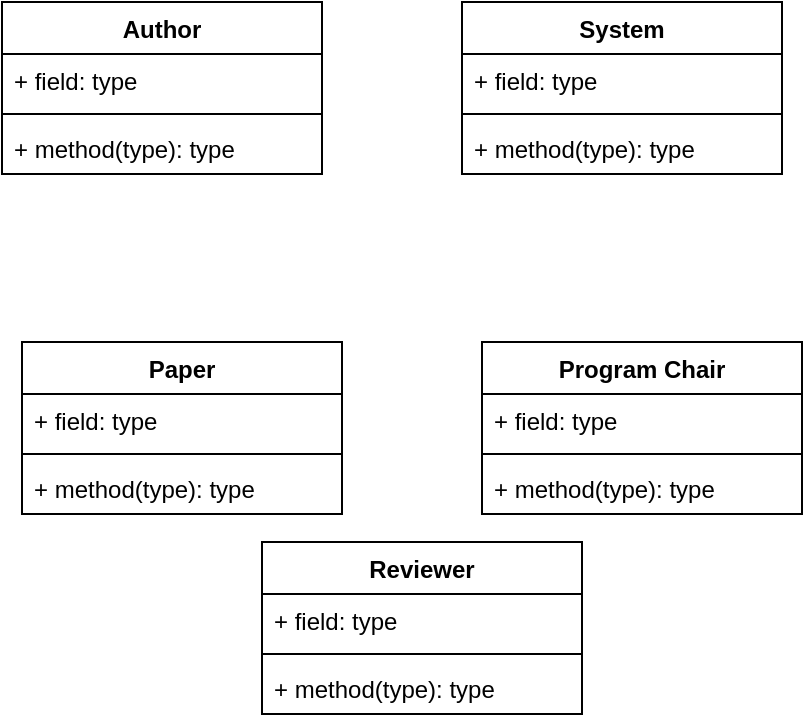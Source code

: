 <mxfile version="24.8.0">
  <diagram name="Page-1" id="E9FQwkqqb1RE17OgnNJm">
    <mxGraphModel dx="1050" dy="522" grid="1" gridSize="10" guides="1" tooltips="1" connect="1" arrows="1" fold="1" page="1" pageScale="1" pageWidth="850" pageHeight="1100" math="0" shadow="0">
      <root>
        <mxCell id="0" />
        <mxCell id="1" parent="0" />
        <mxCell id="FFobNiEl_I5hDZ-hdiMS-1" value="Author" style="swimlane;fontStyle=1;align=center;verticalAlign=top;childLayout=stackLayout;horizontal=1;startSize=26;horizontalStack=0;resizeParent=1;resizeParentMax=0;resizeLast=0;collapsible=1;marginBottom=0;whiteSpace=wrap;html=1;" vertex="1" parent="1">
          <mxGeometry x="230" y="190" width="160" height="86" as="geometry" />
        </mxCell>
        <mxCell id="FFobNiEl_I5hDZ-hdiMS-2" value="+ field: type" style="text;strokeColor=none;fillColor=none;align=left;verticalAlign=top;spacingLeft=4;spacingRight=4;overflow=hidden;rotatable=0;points=[[0,0.5],[1,0.5]];portConstraint=eastwest;whiteSpace=wrap;html=1;" vertex="1" parent="FFobNiEl_I5hDZ-hdiMS-1">
          <mxGeometry y="26" width="160" height="26" as="geometry" />
        </mxCell>
        <mxCell id="FFobNiEl_I5hDZ-hdiMS-3" value="" style="line;strokeWidth=1;fillColor=none;align=left;verticalAlign=middle;spacingTop=-1;spacingLeft=3;spacingRight=3;rotatable=0;labelPosition=right;points=[];portConstraint=eastwest;strokeColor=inherit;" vertex="1" parent="FFobNiEl_I5hDZ-hdiMS-1">
          <mxGeometry y="52" width="160" height="8" as="geometry" />
        </mxCell>
        <mxCell id="FFobNiEl_I5hDZ-hdiMS-4" value="+ method(type): type" style="text;strokeColor=none;fillColor=none;align=left;verticalAlign=top;spacingLeft=4;spacingRight=4;overflow=hidden;rotatable=0;points=[[0,0.5],[1,0.5]];portConstraint=eastwest;whiteSpace=wrap;html=1;" vertex="1" parent="FFobNiEl_I5hDZ-hdiMS-1">
          <mxGeometry y="60" width="160" height="26" as="geometry" />
        </mxCell>
        <mxCell id="FFobNiEl_I5hDZ-hdiMS-5" value="System" style="swimlane;fontStyle=1;align=center;verticalAlign=top;childLayout=stackLayout;horizontal=1;startSize=26;horizontalStack=0;resizeParent=1;resizeParentMax=0;resizeLast=0;collapsible=1;marginBottom=0;whiteSpace=wrap;html=1;" vertex="1" parent="1">
          <mxGeometry x="460" y="190" width="160" height="86" as="geometry" />
        </mxCell>
        <mxCell id="FFobNiEl_I5hDZ-hdiMS-6" value="+ field: type" style="text;strokeColor=none;fillColor=none;align=left;verticalAlign=top;spacingLeft=4;spacingRight=4;overflow=hidden;rotatable=0;points=[[0,0.5],[1,0.5]];portConstraint=eastwest;whiteSpace=wrap;html=1;" vertex="1" parent="FFobNiEl_I5hDZ-hdiMS-5">
          <mxGeometry y="26" width="160" height="26" as="geometry" />
        </mxCell>
        <mxCell id="FFobNiEl_I5hDZ-hdiMS-7" value="" style="line;strokeWidth=1;fillColor=none;align=left;verticalAlign=middle;spacingTop=-1;spacingLeft=3;spacingRight=3;rotatable=0;labelPosition=right;points=[];portConstraint=eastwest;strokeColor=inherit;" vertex="1" parent="FFobNiEl_I5hDZ-hdiMS-5">
          <mxGeometry y="52" width="160" height="8" as="geometry" />
        </mxCell>
        <mxCell id="FFobNiEl_I5hDZ-hdiMS-8" value="+ method(type): type" style="text;strokeColor=none;fillColor=none;align=left;verticalAlign=top;spacingLeft=4;spacingRight=4;overflow=hidden;rotatable=0;points=[[0,0.5],[1,0.5]];portConstraint=eastwest;whiteSpace=wrap;html=1;" vertex="1" parent="FFobNiEl_I5hDZ-hdiMS-5">
          <mxGeometry y="60" width="160" height="26" as="geometry" />
        </mxCell>
        <mxCell id="FFobNiEl_I5hDZ-hdiMS-9" value="Paper" style="swimlane;fontStyle=1;align=center;verticalAlign=top;childLayout=stackLayout;horizontal=1;startSize=26;horizontalStack=0;resizeParent=1;resizeParentMax=0;resizeLast=0;collapsible=1;marginBottom=0;whiteSpace=wrap;html=1;" vertex="1" parent="1">
          <mxGeometry x="240" y="360" width="160" height="86" as="geometry" />
        </mxCell>
        <mxCell id="FFobNiEl_I5hDZ-hdiMS-10" value="+ field: type" style="text;strokeColor=none;fillColor=none;align=left;verticalAlign=top;spacingLeft=4;spacingRight=4;overflow=hidden;rotatable=0;points=[[0,0.5],[1,0.5]];portConstraint=eastwest;whiteSpace=wrap;html=1;" vertex="1" parent="FFobNiEl_I5hDZ-hdiMS-9">
          <mxGeometry y="26" width="160" height="26" as="geometry" />
        </mxCell>
        <mxCell id="FFobNiEl_I5hDZ-hdiMS-11" value="" style="line;strokeWidth=1;fillColor=none;align=left;verticalAlign=middle;spacingTop=-1;spacingLeft=3;spacingRight=3;rotatable=0;labelPosition=right;points=[];portConstraint=eastwest;strokeColor=inherit;" vertex="1" parent="FFobNiEl_I5hDZ-hdiMS-9">
          <mxGeometry y="52" width="160" height="8" as="geometry" />
        </mxCell>
        <mxCell id="FFobNiEl_I5hDZ-hdiMS-12" value="+ method(type): type" style="text;strokeColor=none;fillColor=none;align=left;verticalAlign=top;spacingLeft=4;spacingRight=4;overflow=hidden;rotatable=0;points=[[0,0.5],[1,0.5]];portConstraint=eastwest;whiteSpace=wrap;html=1;" vertex="1" parent="FFobNiEl_I5hDZ-hdiMS-9">
          <mxGeometry y="60" width="160" height="26" as="geometry" />
        </mxCell>
        <mxCell id="FFobNiEl_I5hDZ-hdiMS-13" value="Program Chair" style="swimlane;fontStyle=1;align=center;verticalAlign=top;childLayout=stackLayout;horizontal=1;startSize=26;horizontalStack=0;resizeParent=1;resizeParentMax=0;resizeLast=0;collapsible=1;marginBottom=0;whiteSpace=wrap;html=1;" vertex="1" parent="1">
          <mxGeometry x="470" y="360" width="160" height="86" as="geometry" />
        </mxCell>
        <mxCell id="FFobNiEl_I5hDZ-hdiMS-14" value="+ field: type" style="text;strokeColor=none;fillColor=none;align=left;verticalAlign=top;spacingLeft=4;spacingRight=4;overflow=hidden;rotatable=0;points=[[0,0.5],[1,0.5]];portConstraint=eastwest;whiteSpace=wrap;html=1;" vertex="1" parent="FFobNiEl_I5hDZ-hdiMS-13">
          <mxGeometry y="26" width="160" height="26" as="geometry" />
        </mxCell>
        <mxCell id="FFobNiEl_I5hDZ-hdiMS-15" value="" style="line;strokeWidth=1;fillColor=none;align=left;verticalAlign=middle;spacingTop=-1;spacingLeft=3;spacingRight=3;rotatable=0;labelPosition=right;points=[];portConstraint=eastwest;strokeColor=inherit;" vertex="1" parent="FFobNiEl_I5hDZ-hdiMS-13">
          <mxGeometry y="52" width="160" height="8" as="geometry" />
        </mxCell>
        <mxCell id="FFobNiEl_I5hDZ-hdiMS-16" value="+ method(type): type" style="text;strokeColor=none;fillColor=none;align=left;verticalAlign=top;spacingLeft=4;spacingRight=4;overflow=hidden;rotatable=0;points=[[0,0.5],[1,0.5]];portConstraint=eastwest;whiteSpace=wrap;html=1;" vertex="1" parent="FFobNiEl_I5hDZ-hdiMS-13">
          <mxGeometry y="60" width="160" height="26" as="geometry" />
        </mxCell>
        <mxCell id="FFobNiEl_I5hDZ-hdiMS-17" value="Reviewer" style="swimlane;fontStyle=1;align=center;verticalAlign=top;childLayout=stackLayout;horizontal=1;startSize=26;horizontalStack=0;resizeParent=1;resizeParentMax=0;resizeLast=0;collapsible=1;marginBottom=0;whiteSpace=wrap;html=1;" vertex="1" parent="1">
          <mxGeometry x="360" y="460" width="160" height="86" as="geometry" />
        </mxCell>
        <mxCell id="FFobNiEl_I5hDZ-hdiMS-18" value="+ field: type" style="text;strokeColor=none;fillColor=none;align=left;verticalAlign=top;spacingLeft=4;spacingRight=4;overflow=hidden;rotatable=0;points=[[0,0.5],[1,0.5]];portConstraint=eastwest;whiteSpace=wrap;html=1;" vertex="1" parent="FFobNiEl_I5hDZ-hdiMS-17">
          <mxGeometry y="26" width="160" height="26" as="geometry" />
        </mxCell>
        <mxCell id="FFobNiEl_I5hDZ-hdiMS-19" value="" style="line;strokeWidth=1;fillColor=none;align=left;verticalAlign=middle;spacingTop=-1;spacingLeft=3;spacingRight=3;rotatable=0;labelPosition=right;points=[];portConstraint=eastwest;strokeColor=inherit;" vertex="1" parent="FFobNiEl_I5hDZ-hdiMS-17">
          <mxGeometry y="52" width="160" height="8" as="geometry" />
        </mxCell>
        <mxCell id="FFobNiEl_I5hDZ-hdiMS-20" value="+ method(type): type" style="text;strokeColor=none;fillColor=none;align=left;verticalAlign=top;spacingLeft=4;spacingRight=4;overflow=hidden;rotatable=0;points=[[0,0.5],[1,0.5]];portConstraint=eastwest;whiteSpace=wrap;html=1;" vertex="1" parent="FFobNiEl_I5hDZ-hdiMS-17">
          <mxGeometry y="60" width="160" height="26" as="geometry" />
        </mxCell>
      </root>
    </mxGraphModel>
  </diagram>
</mxfile>
